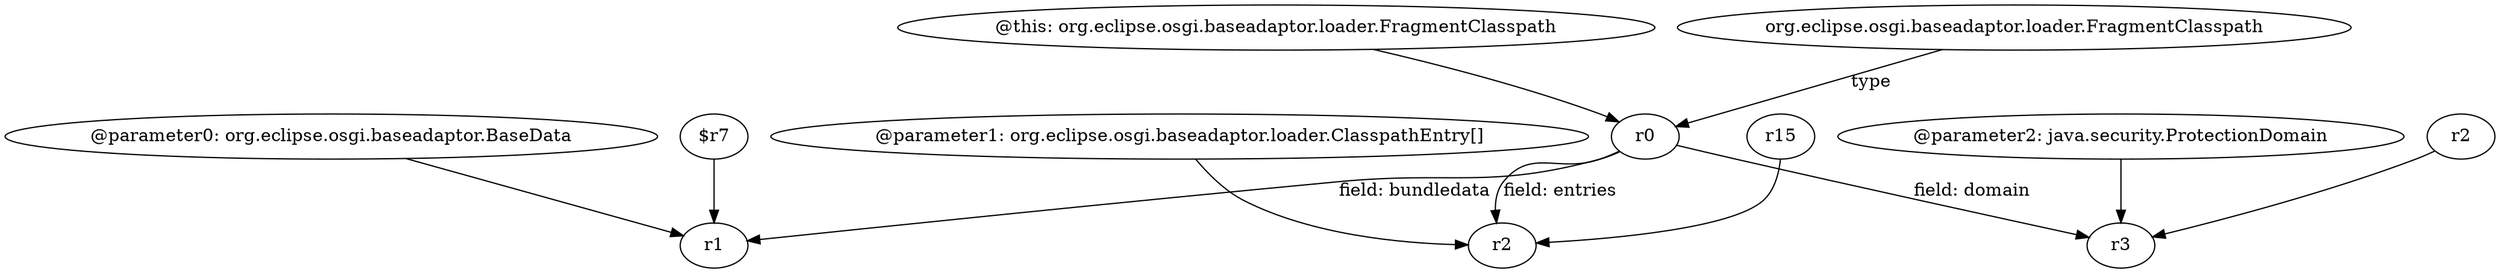 digraph g {
0[label="@parameter0: org.eclipse.osgi.baseadaptor.BaseData"]
1[label="r1"]
0->1[label=""]
2[label="r0"]
3[label="r2"]
2->3[label="field: entries"]
4[label="r15"]
4->3[label=""]
2->1[label="field: bundledata"]
5[label="@this: org.eclipse.osgi.baseadaptor.loader.FragmentClasspath"]
5->2[label=""]
6[label="org.eclipse.osgi.baseadaptor.loader.FragmentClasspath"]
6->2[label="type"]
7[label="@parameter1: org.eclipse.osgi.baseadaptor.loader.ClasspathEntry[]"]
7->3[label=""]
8[label="@parameter2: java.security.ProtectionDomain"]
9[label="r3"]
8->9[label=""]
2->9[label="field: domain"]
10[label="$r7"]
10->1[label=""]
11[label="r2"]
11->9[label=""]
}
